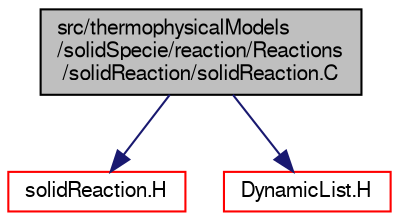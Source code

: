 digraph "src/thermophysicalModels/solidSpecie/reaction/Reactions/solidReaction/solidReaction.C"
{
  bgcolor="transparent";
  edge [fontname="FreeSans",fontsize="10",labelfontname="FreeSans",labelfontsize="10"];
  node [fontname="FreeSans",fontsize="10",shape=record];
  Node0 [label="src/thermophysicalModels\l/solidSpecie/reaction/Reactions\l/solidReaction/solidReaction.C",height=0.2,width=0.4,color="black", fillcolor="grey75", style="filled", fontcolor="black"];
  Node0 -> Node1 [color="midnightblue",fontsize="10",style="solid",fontname="FreeSans"];
  Node1 [label="solidReaction.H",height=0.2,width=0.4,color="red",URL="$a16316.html"];
  Node0 -> Node75 [color="midnightblue",fontsize="10",style="solid",fontname="FreeSans"];
  Node75 [label="DynamicList.H",height=0.2,width=0.4,color="red",URL="$a08633.html"];
}
